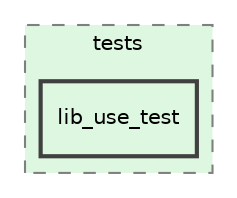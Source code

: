 digraph "Lyra/tests/lib_use_test"
{
 // INTERACTIVE_SVG=YES
 // LATEX_PDF_SIZE
  edge [fontname="Helvetica",fontsize="10",labelfontname="Helvetica",labelfontsize="10"];
  node [fontname="Helvetica",fontsize="10",shape=record];
  compound=true
  subgraph clusterdir_e032744040c1565cb9da66006488204e {
    graph [ bgcolor="#def7e1", pencolor="grey50", style="filled,dashed,", label="tests", fontname="Helvetica", fontsize="10", URL="dir_e032744040c1565cb9da66006488204e.html"]
  dir_76bc41a8f79f3cf695d71a99fd03efde [shape=box, label="lib_use_test", style="filled,bold,", fillcolor="#def7e1", color="grey25", URL="dir_76bc41a8f79f3cf695d71a99fd03efde.html"];
  }
}
